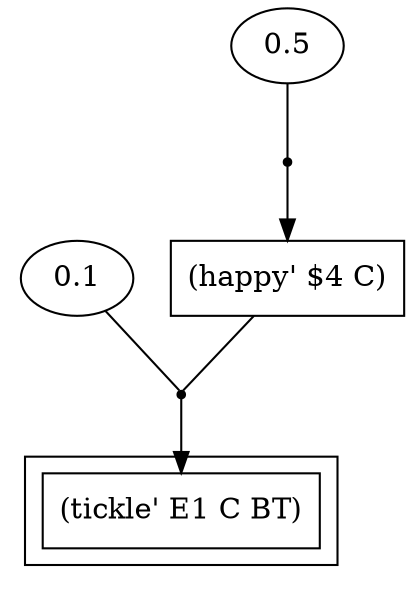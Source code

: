 digraph proof {
 graph [rankdir="TB"]
  e0 [label="0.1"];
  e1 [label="0.5"];
  i0 [shape=box label="(happy' $4 C)"];
  r0 [shape=point];
  r0 -> o0
  i0 -> r0 [arrowhead=none]
  e0 -> r0 [arrowhead=none]
  r1 [shape=point];
  r1 -> i0
  e1 -> r1 [arrowhead=none]
 subgraph cluster {  o0 [shape=box label="(tickle' E1 C BT)"];
 }
}

